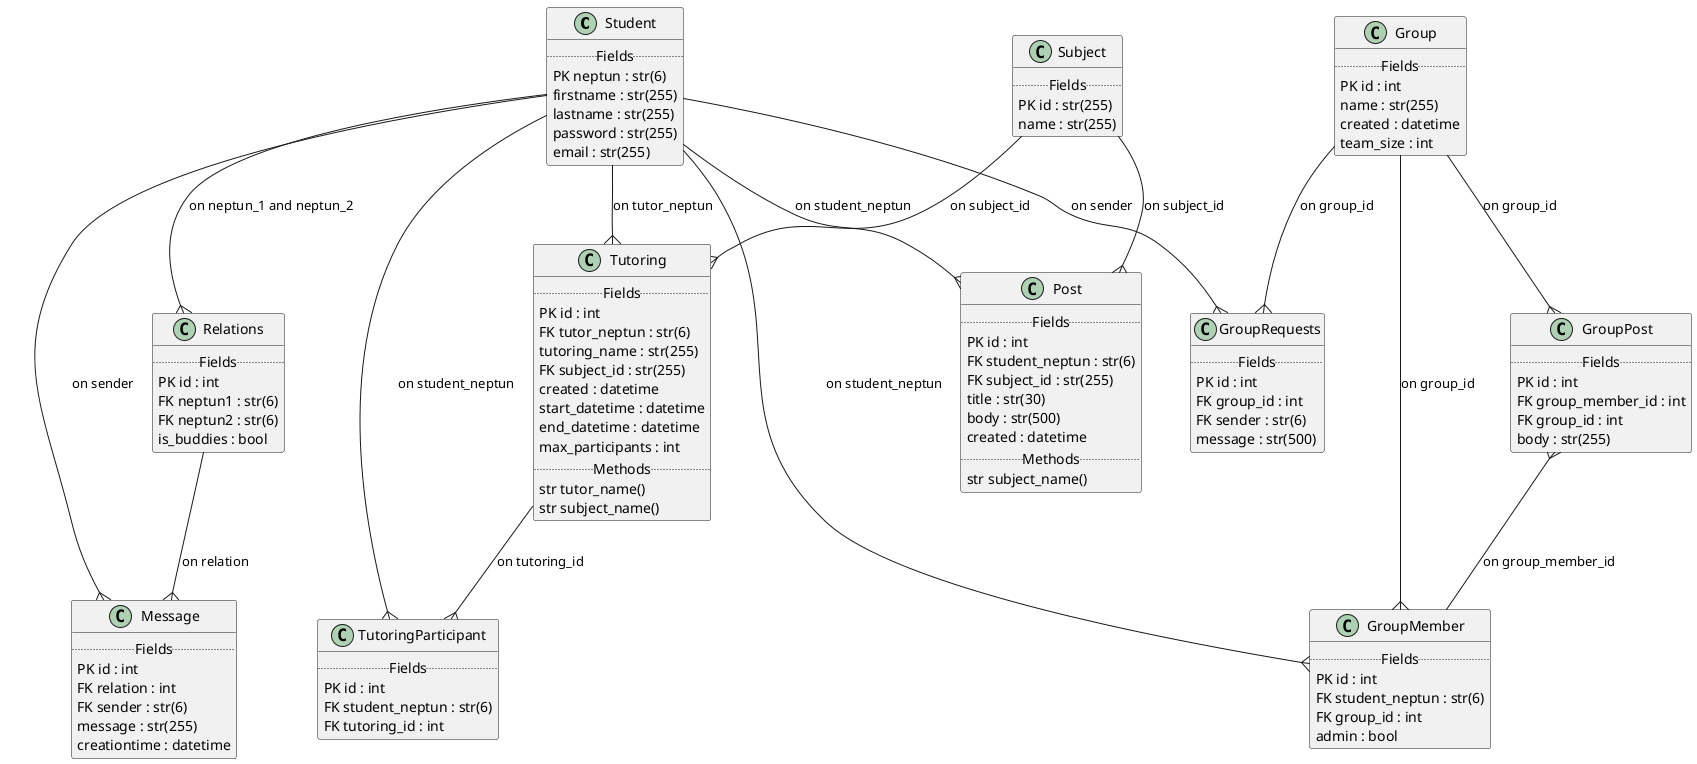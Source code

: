 @startuml

class Student {
    .. Fields ..
    PK neptun : str(6)
    firstname : str(255)
    lastname : str(255)
    password : str(255)
    email : str(255)
}

class Relations {
    .. Fields ..
    PK id : int
    FK neptun1 : str(6)
    FK neptun2 : str(6)
    is_buddies : bool
}

class Message {
    .. Fields ..
    PK id : int
    FK relation : int
    FK sender : str(6)
    message : str(255)
    creationtime : datetime
}

class Post {
    .. Fields ..
    PK id : int
    FK student_neptun : str(6)
    FK subject_id : str(255)
    title : str(30)
    body : str(500)
    created : datetime
    .. Methods ..
    str subject_name()
}

class Subject {
    .. Fields ..
    PK id : str(255)
    name : str(255)
}

class Tutoring {
    .. Fields ..
    PK id : int
    FK tutor_neptun : str(6)
    tutoring_name : str(255)
    FK subject_id : str(255)
    created : datetime
    start_datetime : datetime
    end_datetime : datetime
    max_participants : int
    .. Methods ..
    str tutor_name()
    str subject_name()
}

class TutoringParticipant {
    .. Fields ..
    PK id : int
    FK student_neptun : str(6)
    FK tutoring_id : int
}

class Group {
    .. Fields ..
    PK id : int
    name : str(255)
    created : datetime
    team_size : int
}

class GroupMember {
    .. Fields ..
    PK id : int
    FK student_neptun : str(6)
    FK group_id : int
    admin : bool
}

class GroupPost {
    .. Fields ..
    PK id : int
    FK group_member_id : int
    FK group_id : int
    body : str(255)
}

class GroupRequests {
    .. Fields ..
    PK id : int
    FK group_id : int
    FK sender : str(6)
    message : str(500)
}

Student --{ Relations : on neptun_1 and neptun_2
Student --{ Message : on sender
Student --{ Post : on student_neptun
Student --{ Tutoring : on tutor_neptun 
Student --{ TutoringParticipant : on student_neptun
Student --{ GroupMember : on student_neptun
Student --{ GroupRequests : on sender
Subject --{ Post : on subject_id 
Subject --{ Tutoring : on subject_id 
Group --{ GroupMember : on group_id
Group --{ GroupPost : on group_id
Group --{ GroupRequests : on group_id
GroupPost }-- GroupMember : on group_member_id
Relations --{ Message : on relation 
Tutoring --{ TutoringParticipant : on tutoring_id

@enduml